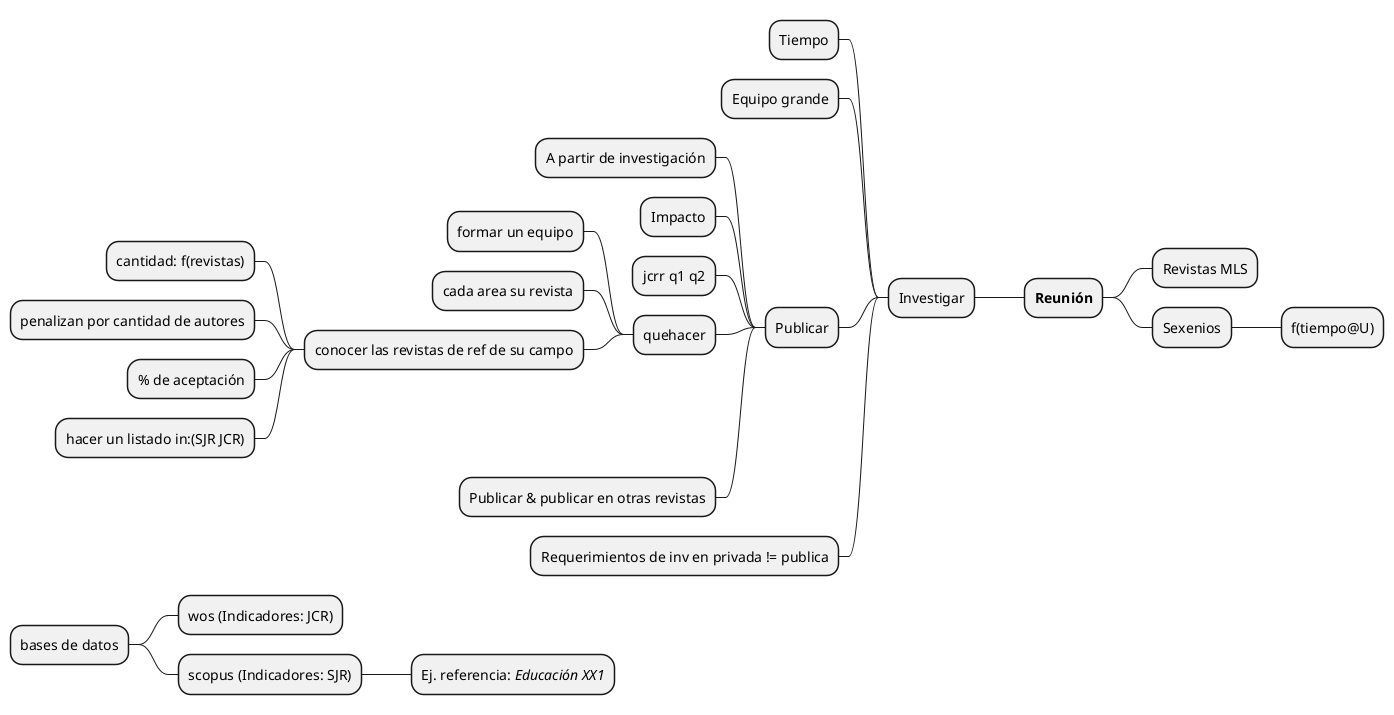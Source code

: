 @startmindmap


* <b>Reunión</b>

** Revistas MLS

** Sexenios
*** f(tiempo@U)

-- Investigar
--- Tiempo
--- Equipo grande
--- Publicar
---- A partir de investigación
---- Impacto
---- jcrr q1 q2

---- quehacer
----- formar un equipo
----- cada area su revista

----- conocer las revistas de ref de su campo
------ cantidad: f(revistas)
------ penalizan por cantidad de autores
------ % de aceptación
------ hacer un listado in:(SJR JCR)

---- Publicar & publicar en otras revistas

--- Requerimientos de inv en privada != publica

* bases de datos
** wos (Indicadores: JCR)
** scopus (Indicadores: SJR)
*** Ej. referencia: <i>Educación XX1</i>


@endmindmap